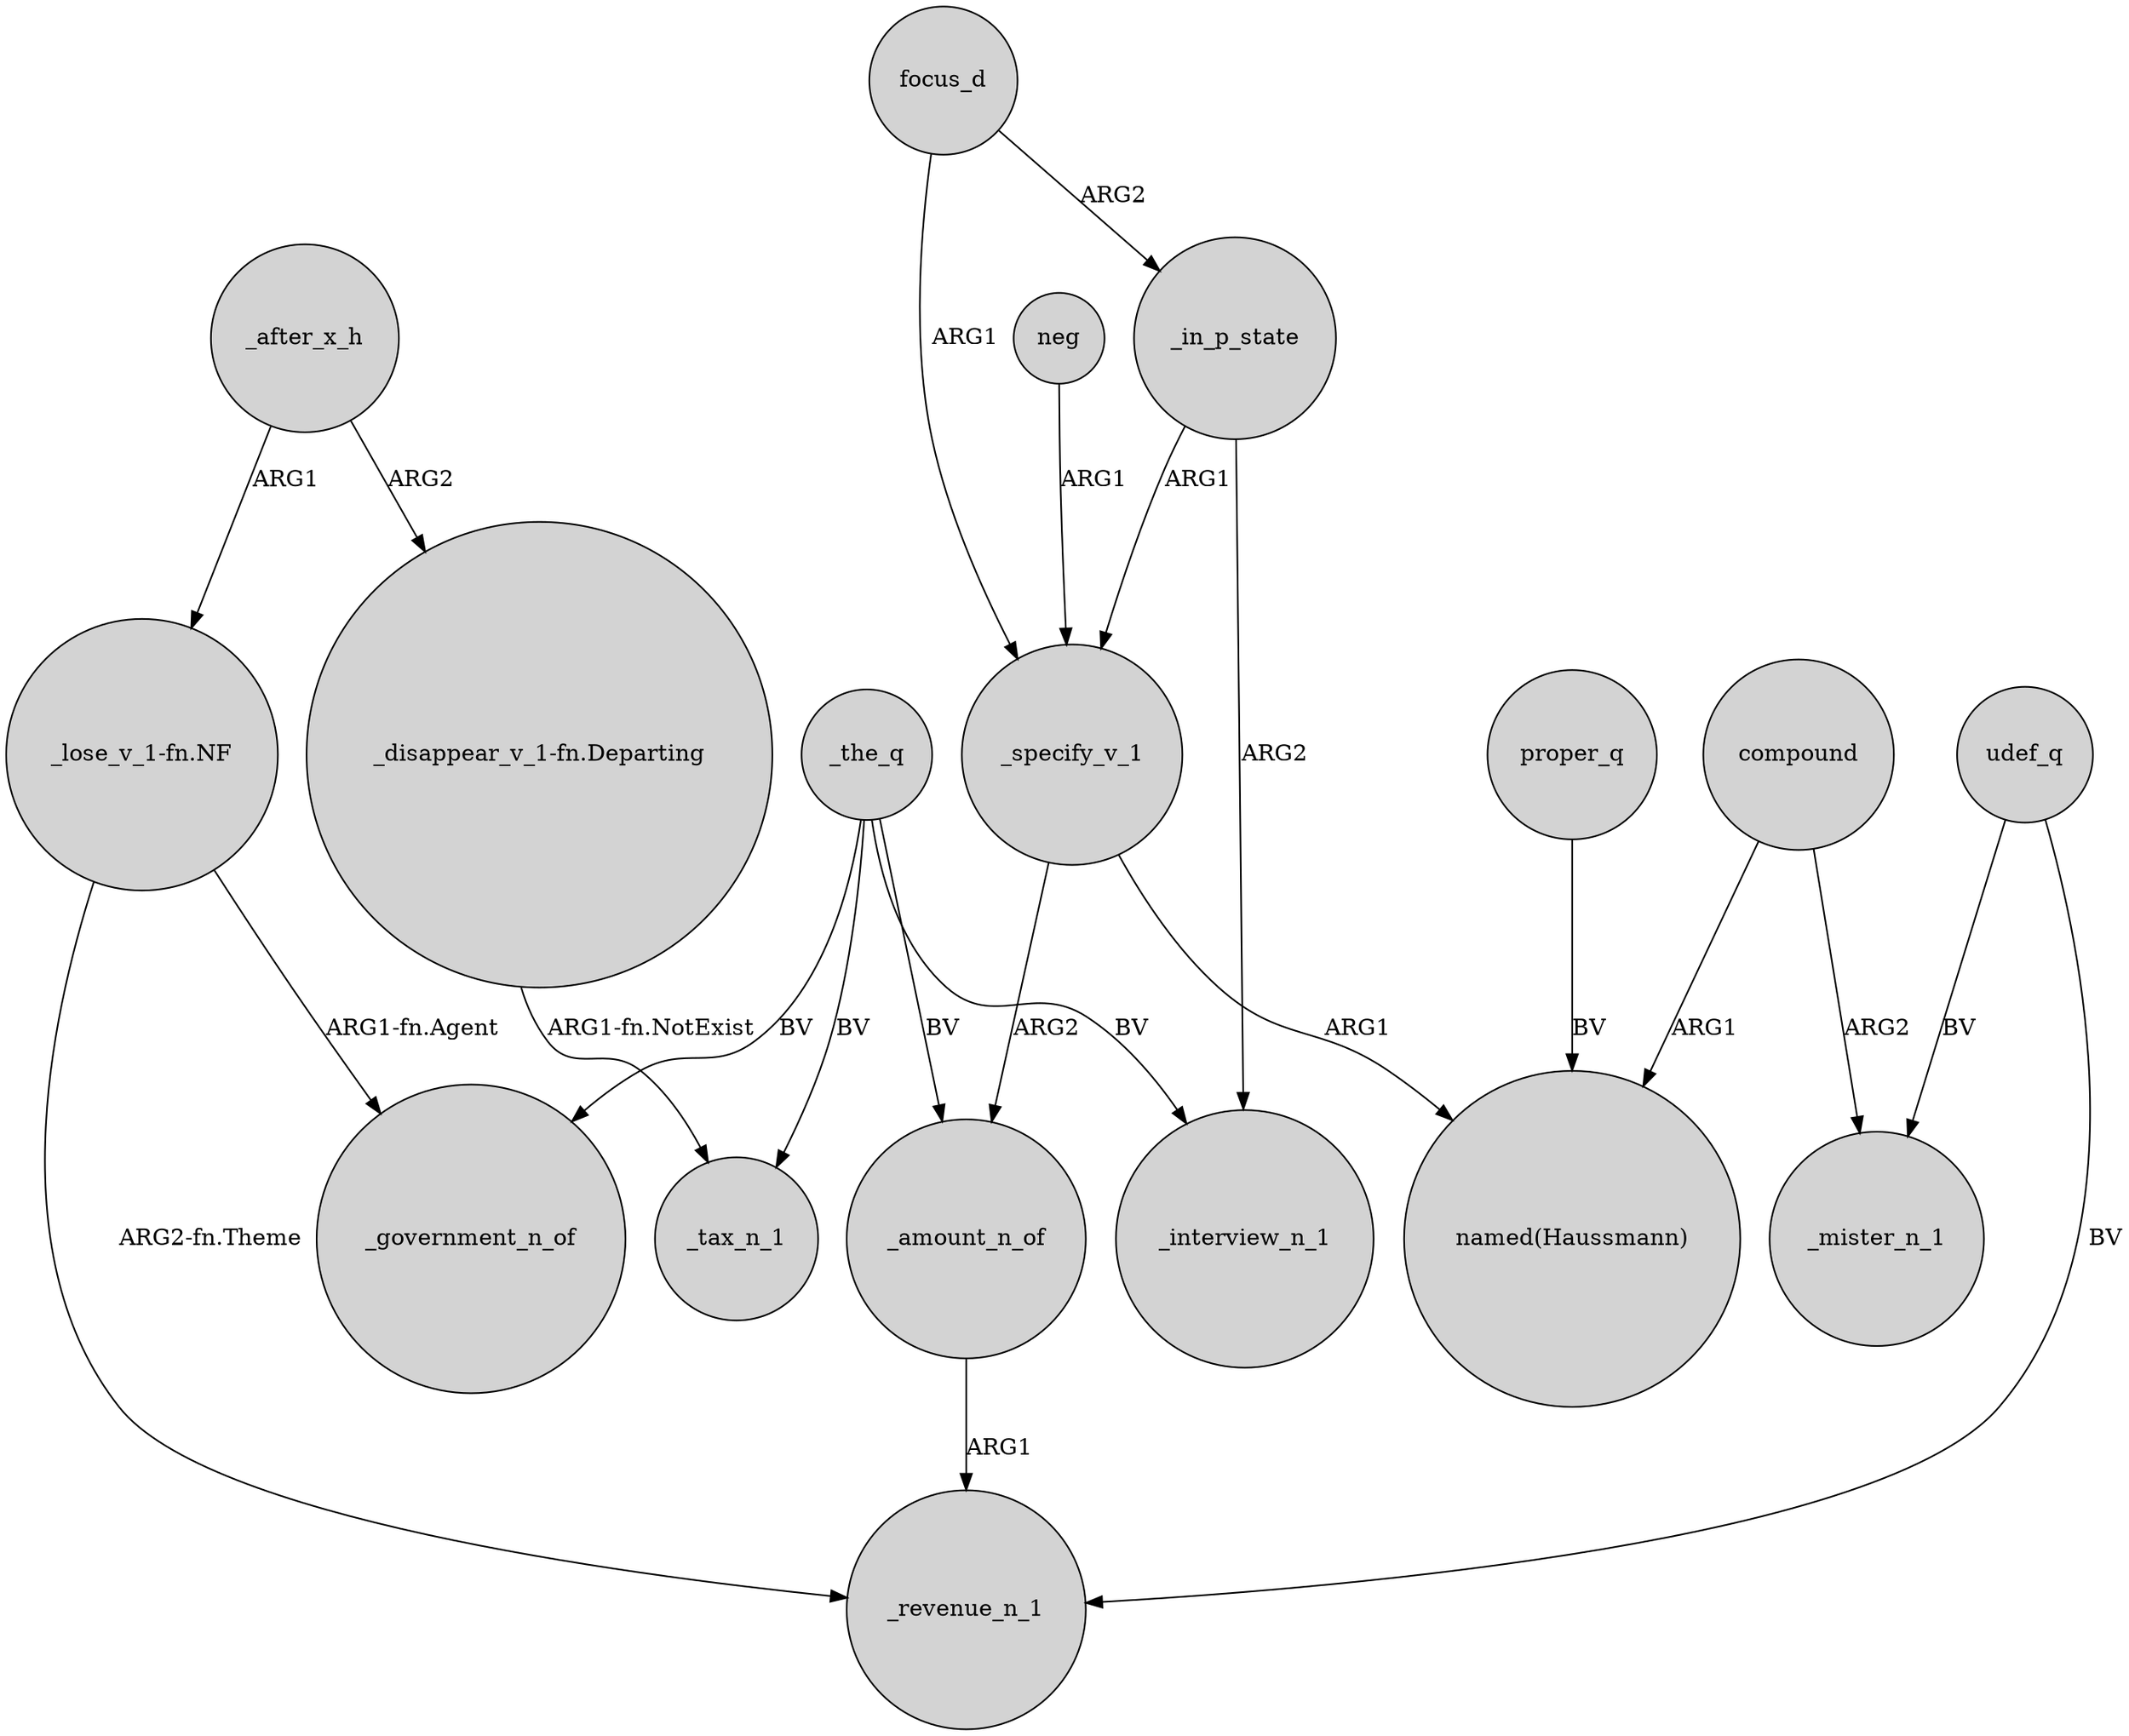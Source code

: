 digraph {
	node [shape=circle style=filled]
	_amount_n_of -> _revenue_n_1 [label=ARG1]
	compound -> "named(Haussmann)" [label=ARG1]
	_specify_v_1 -> _amount_n_of [label=ARG2]
	_the_q -> _amount_n_of [label=BV]
	"_lose_v_1-fn.NF" -> _government_n_of [label="ARG1-fn.Agent"]
	compound -> _mister_n_1 [label=ARG2]
	_the_q -> _tax_n_1 [label=BV]
	focus_d -> _in_p_state [label=ARG2]
	_in_p_state -> _specify_v_1 [label=ARG1]
	udef_q -> _mister_n_1 [label=BV]
	_after_x_h -> "_disappear_v_1-fn.Departing" [label=ARG2]
	udef_q -> _revenue_n_1 [label=BV]
	_in_p_state -> _interview_n_1 [label=ARG2]
	_after_x_h -> "_lose_v_1-fn.NF" [label=ARG1]
	"_disappear_v_1-fn.Departing" -> _tax_n_1 [label="ARG1-fn.NotExist"]
	focus_d -> _specify_v_1 [label=ARG1]
	_the_q -> _government_n_of [label=BV]
	neg -> _specify_v_1 [label=ARG1]
	proper_q -> "named(Haussmann)" [label=BV]
	"_lose_v_1-fn.NF" -> _revenue_n_1 [label="ARG2-fn.Theme"]
	_the_q -> _interview_n_1 [label=BV]
	_specify_v_1 -> "named(Haussmann)" [label=ARG1]
}
